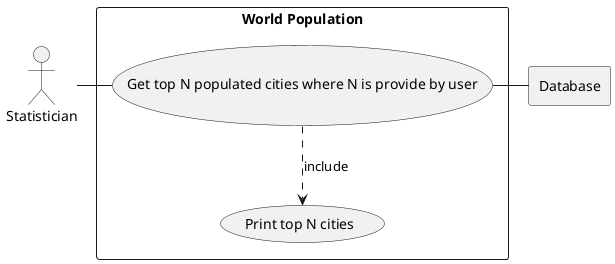 @startuml
'https://plantuml.com/use-case-diagram

actor Clerk as "Statistician"
rectangle Database
rectangle "World Population" {
usecase UC2 as "Get top N populated cities where N is provide by user"
usecase UCb as "Print top N cities"

Clerk - UC2
UC2 ..> UCb : include
UC2 - Database
}
@enduml
